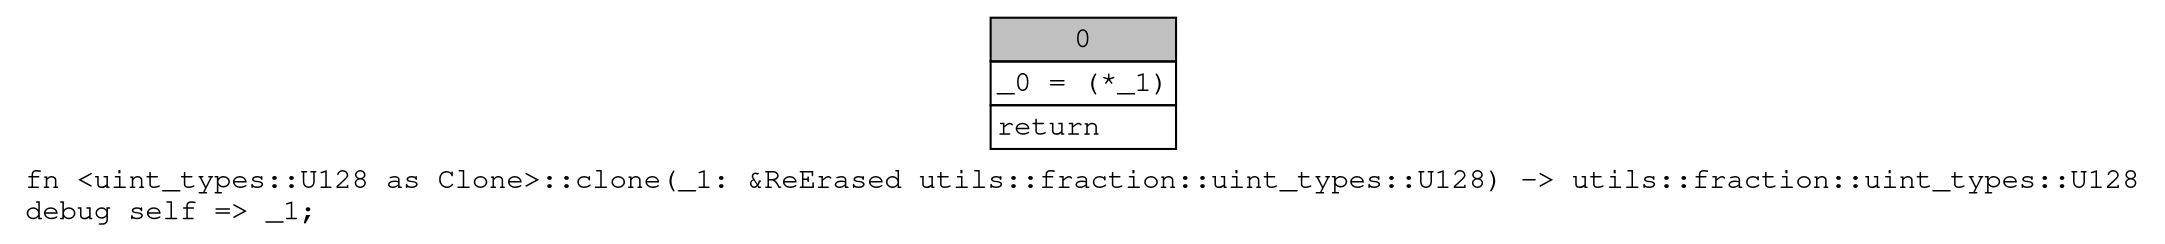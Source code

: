 digraph Mir_0_12095 {
    graph [fontname="Courier, monospace"];
    node [fontname="Courier, monospace"];
    edge [fontname="Courier, monospace"];
    label=<fn &lt;uint_types::U128 as Clone&gt;::clone(_1: &amp;ReErased utils::fraction::uint_types::U128) -&gt; utils::fraction::uint_types::U128<br align="left"/>debug self =&gt; _1;<br align="left"/>>;
    bb0__0_12095 [shape="none", label=<<table border="0" cellborder="1" cellspacing="0"><tr><td bgcolor="gray" align="center" colspan="1">0</td></tr><tr><td align="left" balign="left">_0 = (*_1)<br/></td></tr><tr><td align="left">return</td></tr></table>>];
}
